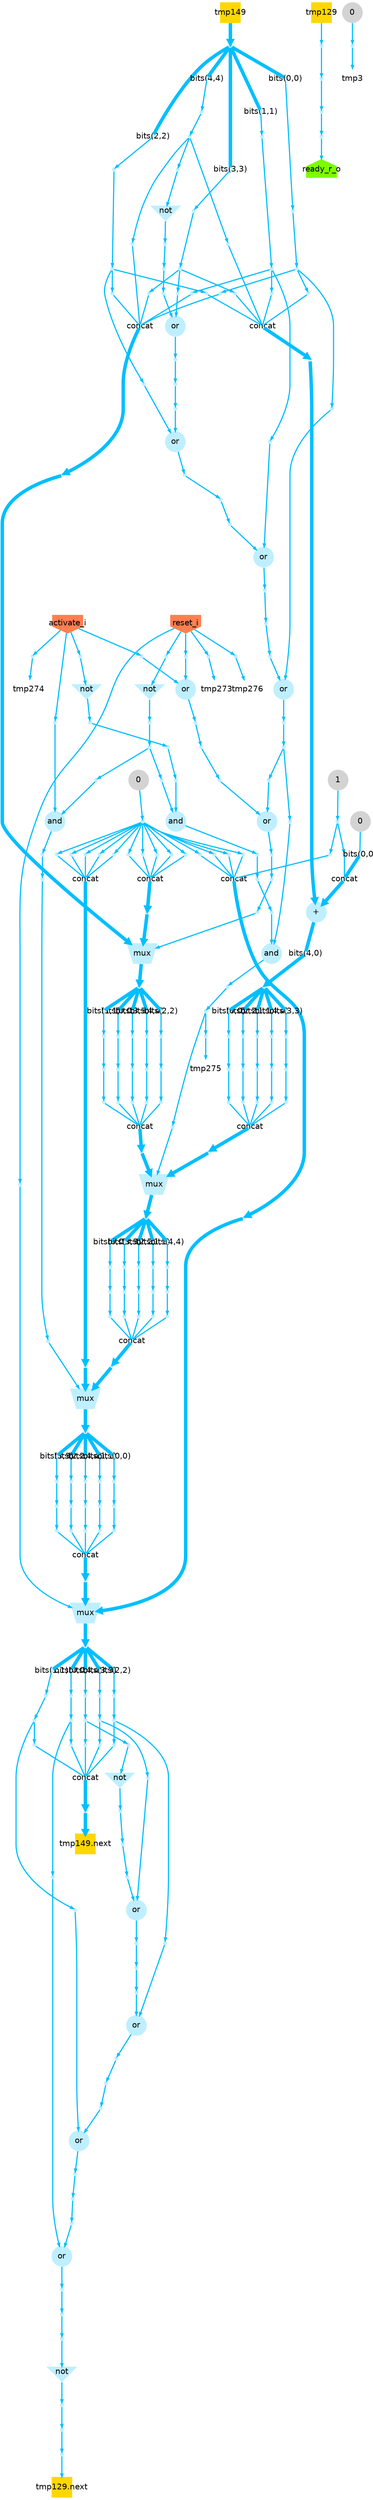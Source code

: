               digraph g {

              graph [splines="spline"];
              node [shape=circle, style=filled, fillcolor=lightblue1,
                    fontcolor=black, fontname=helvetica, penwidth=0,
                    fixedsize=true];
              edge [labelfloat=false, penwidth=2, color=deepskyblue, arrowsize=.5];
                  n0 [label="mux", shape=invtrapezium];
    n1 [label="", height=.1, width=.1];
    n2 [label="", height=.1, width=.1];
    n3 [label="", height=.1, width=.1];
    n4 [label="", height=.1, width=.1];
    n5 [label="", height=.1, width=.1];
    n6 [label="tmp129.next", shape=square, fillcolor=gold];
    n7 [label="", height=.1, width=.1];
    n8 [label="", height=.1, width=.1];
    n9 [label="", height=.1, width=.1];
    n10 [label="bits(2,2)", height=.1, width=.1];
    n11 [label="mux", shape=invtrapezium];
    n12 [label="", height=.1, width=.1];
    n13 [label="", height=.1, width=.1];
    n14 [label="", height=.1, width=.1];
    n15 [label="", height=.1, width=.1];
    n16 [label="or"];
    n17 [label="tmp149.next", shape=square, fillcolor=gold];
    n18 [label="bits(0,0)", height=.1, width=.1];
    n19 [label="", height=.1, width=.1];
    n20 [label="", height=.1, width=.1];
    n21 [label="", height=.1, width=.1];
    n22 [label="bits(1,1)", height=.1, width=.1];
    n23 [label="", height=.1, width=.1];
    n24 [label="", height=.1, width=.1];
    n25 [label="", height=.1, width=.1];
    n26 [label="", height=.1, width=.1];
    n27 [label="", height=.1, width=.1];
    n28 [label="", height=.1, width=.1];
    n29 [label="", height=.1, width=.1];
    n30 [label="", height=.1, width=.1];
    n31 [label="", height=.1, width=.1];
    n32 [label="", height=.1, width=.1];
    n33 [label="", height=.1, width=.1];
    n34 [label="", height=.1, width=.1];
    n35 [label="", height=.1, width=.1];
    n36 [label="", height=.1, width=.1];
    n37 [label="", height=.1, width=.1];
    n38 [label="", height=.1, width=.1];
    n39 [label="concat", height=.1, width=.1];
    n40 [label="bits(2,2)", height=.1, width=.1];
    n41 [label="bits(0,0)", height=.1, width=.1];
    n42 [label="", height=.1, width=.1];
    n43 [label="and"];
    n44 [label="", height=.1, width=.1];
    n45 [label="", height=.1, width=.1];
    n46 [label="concat", height=.1, width=.1];
    n47 [label="", height=.1, width=.1];
    n48 [label="", height=.1, width=.1];
    n49 [label="", height=.1, width=.1];
    n50 [label="bits(4,4)", height=.1, width=.1];
    n51 [label="", height=.1, width=.1];
    n52 [label="", height=.1, width=.1];
    n53 [label="", height=.1, width=.1];
    n54 [label="bits(2,2)", height=.1, width=.1];
    n55 [label="", height=.1, width=.1];
    n56 [label="", height=.1, width=.1];
    n57 [label="bits(2,2)", height=.1, width=.1];
    n58 [label="or"];
    n59 [label="", height=.1, width=.1];
    n60 [label="", height=.1, width=.1];
    n61 [label="bits(1,1)", height=.1, width=.1];
    n62 [label="", height=.1, width=.1];
    n63 [label="", height=.1, width=.1];
    n64 [label="", height=.1, width=.1];
    n65 [label="or"];
    n66 [label="", height=.1, width=.1];
    n67 [label="", height=.1, width=.1];
    n68 [label="", height=.1, width=.1];
    n69 [label="", height=.1, width=.1];
    n70 [label="bits(3,3)", height=.1, width=.1];
    n71 [label="", height=.1, width=.1];
    n72 [label="", height=.1, width=.1];
    n73 [label="", height=.1, width=.1];
    n74 [label="not", shape=invtriangle];
    n75 [label="", height=.1, width=.1];
    n76 [label="", height=.1, width=.1];
    n77 [label="", height=.1, width=.1];
    n78 [label="", height=.1, width=.1];
    n79 [label="", height=.1, width=.1];
    n80 [label="mux", shape=invtrapezium];
    n81 [label="", height=.1, width=.1];
    n82 [label="concat", height=.1, width=.1];
    n83 [label="", height=.1, width=.1];
    n84 [label="bits(4,0)", height=.1, width=.1];
    n85 [label="", height=.1, width=.1];
    n86 [label="concat", height=.1, width=.1];
    n87 [label="bits(4,4)", height=.1, width=.1];
    n88 [label="not", shape=invtriangle];
    n89 [label="", height=.1, width=.1];
    n90 [label="", height=.1, width=.1];
    n91 [label="", height=.1, width=.1];
    n92 [label="bits(1,1)", height=.1, width=.1];
    n93 [label="", height=.1, width=.1];
    n94 [label="bits(4,4)", height=.1, width=.1];
    n95 [label="", height=.1, width=.1];
    n96 [label="", height=.1, width=.1];
    n97 [label="", height=.1, width=.1];
    n98 [label="", height=.1, width=.1];
    n99 [label="", height=.1, width=.1];
    n100 [label="", height=.1, width=.1];
    n101 [label="", height=.1, width=.1];
    n102 [label="", height=.1, width=.1];
    n103 [label="", height=.1, width=.1];
    n104 [label="", height=.1, width=.1];
    n105 [label="", height=.1, width=.1];
    n106 [label="bits(1,1)", height=.1, width=.1];
    n107 [label="", height=.1, width=.1];
    n108 [label="", height=.1, width=.1];
    n109 [label="", height=.1, width=.1];
    n110 [label="", height=.1, width=.1];
    n111 [label="", height=.1, width=.1];
    n112 [label="", height=.1, width=.1];
    n113 [label="or"];
    n114 [label="", height=.1, width=.1];
    n115 [label="", height=.1, width=.1];
    n116 [label="", height=.1, width=.1];
    n117 [label="", height=.1, width=.1];
    n118 [label="", height=.1, width=.1];
    n119 [label="", height=.1, width=.1];
    n120 [label="", height=.1, width=.1];
    n121 [label="bits(2,2)", height=.1, width=.1];
    n122 [label="", height=.1, width=.1];
    n123 [label="", height=.1, width=.1];
    n124 [label="", height=.1, width=.1];
    n125 [label="", height=.1, width=.1];
    n126 [label="", height=.1, width=.1];
    n127 [label="", height=.1, width=.1];
    n128 [label="", height=.1, width=.1];
    n129 [label="", height=.1, width=.1];
    n130 [label="or"];
    n131 [label="", height=.1, width=.1];
    n132 [label="", height=.1, width=.1];
    n133 [label="", height=.1, width=.1];
    n134 [label="", height=.1, width=.1];
    n135 [label="concat", height=.1, width=.1];
    n136 [label="", height=.1, width=.1];
    n137 [label="bits(4,4)", height=.1, width=.1];
    n138 [label="bits(0,0)", height=.1, width=.1];
    n139 [label="", height=.1, width=.1];
    n140 [label="", height=.1, width=.1];
    n141 [label="", height=.1, width=.1];
    n142 [label="", height=.1, width=.1];
    n143 [label="", height=.1, width=.1];
    n144 [label="", height=.1, width=.1];
    n145 [label="", height=.1, width=.1];
    n146 [label="", height=.1, width=.1];
    n147 [label="", height=.1, width=.1];
    n148 [label="", height=.1, width=.1];
    n149 [label="", height=.1, width=.1];
    n150 [label="", height=.1, width=.1];
    n151 [label="", height=.1, width=.1];
    n152 [label="", height=.1, width=.1];
    n153 [label="", height=.1, width=.1];
    n154 [label="bits(3,3)", height=.1, width=.1];
    n155 [label="", height=.1, width=.1];
    n156 [label="", height=.1, width=.1];
    n157 [label="", height=.1, width=.1];
    n158 [label="", height=.1, width=.1];
    n159 [label="", height=.1, width=.1];
    n160 [label="", height=.1, width=.1];
    n161 [label="bits(0,0)", height=.1, width=.1];
    n162 [label="", height=.1, width=.1];
    n163 [label="concat", height=.1, width=.1];
    n164 [label="bits(4,4)", height=.1, width=.1];
    n165 [label="", height=.1, width=.1];
    n166 [label="bits(4,4)", height=.1, width=.1];
    n167 [label="", height=.1, width=.1];
    n168 [label="", height=.1, width=.1];
    n169 [label="bits(2,2)", height=.1, width=.1];
    n170 [label="", height=.1, width=.1];
    n171 [label="", height=.1, width=.1];
    n172 [label="", height=.1, width=.1];
    n173 [label="", height=.1, width=.1];
    n174 [label="or"];
    n175 [label="bits(0,0)", height=.1, width=.1];
    n176 [label="", height=.1, width=.1];
    n177 [label="", height=.1, width=.1];
    n178 [label="concat", height=.1, width=.1];
    n179 [label="", height=.1, width=.1];
    n180 [label="concat", height=.1, width=.1];
    n181 [label="", height=.1, width=.1];
    n182 [label="", height=.1, width=.1];
    n183 [label="", height=.1, width=.1];
    n184 [label="", height=.1, width=.1];
    n185 [label="", height=.1, width=.1];
    n186 [label="", height=.1, width=.1];
    n187 [label="bits(3,3)", height=.1, width=.1];
    n188 [label="", height=.1, width=.1];
    n189 [label="", height=.1, width=.1];
    n190 [label="mux", shape=invtrapezium];
    n191 [label="", height=.1, width=.1];
    n192 [label="", height=.1, width=.1];
    n193 [label="", height=.1, width=.1];
    n194 [label="", height=.1, width=.1];
    n195 [label="", height=.1, width=.1];
    n196 [label="", height=.1, width=.1];
    n197 [label="", height=.1, width=.1];
    n198 [label="", height=.1, width=.1];
    n199 [label="", height=.1, width=.1];
    n200 [label="", height=.1, width=.1];
    n201 [label="", height=.1, width=.1];
    n202 [label="", height=.1, width=.1];
    n203 [label="or"];
    n204 [label="", height=.1, width=.1];
    n205 [label="", height=.1, width=.1];
    n206 [label="", height=.1, width=.1];
    n207 [label="concat", height=.1, width=.1];
    n208 [label="", height=.1, width=.1];
    n209 [label="", height=.1, width=.1];
    n210 [label="not", shape=invtriangle];
    n211 [label="bits(0,0)", height=.1, width=.1];
    n212 [label="", height=.1, width=.1];
    n213 [label="or"];
    n214 [label="or"];
    n215 [label="", height=.1, width=.1];
    n216 [label="", height=.1, width=.1];
    n217 [label="", height=.1, width=.1];
    n218 [label="", height=.1, width=.1];
    n219 [label="", height=.1, width=.1];
    n220 [label="not", shape=invtriangle];
    n221 [label="bits(3,3)", height=.1, width=.1];
    n222 [label="", height=.1, width=.1];
    n223 [label="", height=.1, width=.1];
    n224 [label="", height=.1, width=.1];
    n225 [label="", height=.1, width=.1];
    n226 [label="not", shape=invtriangle];
    n227 [label="", height=.1, width=.1];
    n228 [label="", height=.1, width=.1];
    n229 [label="or"];
    n230 [label="", height=.1, width=.1];
    n231 [label="", height=.1, width=.1];
    n232 [label="", height=.1, width=.1];
    n233 [label="", height=.1, width=.1];
    n234 [label="", height=.1, width=.1];
    n235 [label="", height=.1, width=.1];
    n236 [label="", height=.1, width=.1];
    n237 [label="", height=.1, width=.1];
    n238 [label="bits(3,3)", height=.1, width=.1];
    n239 [label="", height=.1, width=.1];
    n240 [label="", height=.1, width=.1];
    n241 [label="", height=.1, width=.1];
    n242 [label="", height=.1, width=.1];
    n243 [label="", height=.1, width=.1];
    n244 [label="bits(1,1)", height=.1, width=.1];
    n245 [label="", height=.1, width=.1];
    n246 [label="", height=.1, width=.1];
    n247 [label="", height=.1, width=.1];
    n248 [label="and"];
    n249 [label="", height=.1, width=.1];
    n250 [label="", height=.1, width=.1];
    n251 [label="", height=.1, width=.1];
    n252 [label="", height=.1, width=.1];
    n253 [label="", height=.1, width=.1];
    n254 [label="", height=.1, width=.1];
    n255 [label="bits(0,0)", height=.1, width=.1];
    n256 [label="concat", height=.1, width=.1];
    n257 [label="", height=.1, width=.1];
    n258 [label="", height=.1, width=.1];
    n259 [label="", height=.1, width=.1];
    n260 [label="", height=.1, width=.1];
    n261 [label="", height=.1, width=.1];
    n262 [label="concat", height=.1, width=.1];
    n263 [label="", height=.1, width=.1];
    n264 [label="", height=.1, width=.1];
    n265 [label="", height=.1, width=.1];
    n266 [label="", height=.1, width=.1];
    n267 [label="and"];
    n268 [label="", height=.1, width=.1];
    n269 [label="+"];
    n270 [label="", height=.1, width=.1];
    n271 [label="", height=.1, width=.1];
    n272 [label="", height=.1, width=.1];
    n273 [label="", height=.1, width=.1];
    n274 [label="bits(3,3)", height=.1, width=.1];
    n275 [label="", height=.1, width=.1];
    n276 [label="", height=.1, width=.1];
    n277 [label="bits(1,1)", height=.1, width=.1];
    n278 [label="0", shape=circle, fillcolor=lightgrey];
    n279 [label="tmp274", shape=circle, fillcolor=none];
    n280 [label="activate_i", shape=invhouse, fillcolor=coral];
    n281 [label="tmp273", shape=circle, fillcolor=none];
    n282 [label="0", shape=circle, fillcolor=lightgrey];
    n283 [label="tmp275", shape=circle, fillcolor=none];
    n284 [label="ready_r_o", shape=house, fillcolor=lawngreen];
    n285 [label="tmp276", shape=circle, fillcolor=none];
    n286 [label="1", shape=circle, fillcolor=lightgrey];
    n287 [label="0", shape=circle, fillcolor=lightgrey];
    n288 [label="tmp3", shape=circle, fillcolor=none];
    n289 [label="reset_i", shape=invhouse, fillcolor=coral];
    n290 [label="tmp149", shape=square, fillcolor=gold];
    n291 [label="tmp129", shape=square, fillcolor=gold];
   n0 -> n79 [label="", penwidth="6", arrowhead="normal"];
   n1 -> n80 [label="", penwidth="6", arrowhead="normal"];
   n2 -> n47 [label="", penwidth="2", arrowhead="normal"];
   n3 -> n258 [label="", penwidth="2", arrowhead="normal"];
   n4 -> n52 [label="", penwidth="2", arrowhead="normal"];
   n5 -> n229 [label="", penwidth="2", arrowhead="normal"];
   n7 -> n231 [label="", penwidth="2", arrowhead="normal"];
   n8 -> n210 [label="", penwidth="2", arrowhead="normal"];
   n9 -> n13 [label="", penwidth="2", arrowhead="normal"];
   n10 -> n2 [label="", penwidth="2", arrowhead="normal"];
   n11 -> n197 [label="", penwidth="6", arrowhead="normal"];
   n12 -> n229 [label="", penwidth="2", arrowhead="normal"];
   n13 -> n146 [label="", penwidth="2", arrowhead="normal"];
   n14 -> n118 [label="", penwidth="2", arrowhead="normal"];
   n15 -> n65 [label="", penwidth="2", arrowhead="normal"];
   n16 -> n4 [label="", penwidth="2", arrowhead="normal"];
   n18 -> n251 [label="", penwidth="2", arrowhead="normal"];
   n19 -> n162 [label="", penwidth="2", arrowhead="normal"];
   n20 -> n39 [label="", penwidth="2", arrowhead="none"];
   n21 -> n145 [label="", penwidth="2", arrowhead="normal"];
   n22 -> n37 [label="", penwidth="2", arrowhead="normal"];
   n23 -> n39 [label="", penwidth="2", arrowhead="none"];
   n24 -> n182 [label="", penwidth="2", arrowhead="normal"];
   n25 -> n88 [label="", penwidth="2", arrowhead="normal"];
   n26 -> n267 [label="", penwidth="2", arrowhead="normal"];
   n27 -> n102 [label="", penwidth="2", arrowhead="normal"];
   n28 -> n163 [label="", penwidth="2", arrowhead="none"];
   n29 -> n213 [label="", penwidth="2", arrowhead="normal"];
   n30 -> n250 [label="", penwidth="2", arrowhead="normal"];
   n31 -> n249 [label="", penwidth="2", arrowhead="normal"];
   n32 -> n268 [label="", penwidth="2", arrowhead="normal"];
   n33 -> n32 [label="", penwidth="2", arrowhead="normal"];
   n34 -> n43 [label="", penwidth="2", arrowhead="normal"];
   n35 -> n60 [label="", penwidth="2", arrowhead="normal"];
   n36 -> n178 [label="", penwidth="2", arrowhead="none"];
   n37 -> n263 [label="", penwidth="2", arrowhead="normal"];
   n38 -> n86 [label="", penwidth="2", arrowhead="none"];
   n39 -> n198 [label="", penwidth="6", arrowhead="normal"];
   n40 -> n105 [label="", penwidth="2", arrowhead="normal"];
   n41 -> n31 [label="", penwidth="2", arrowhead="normal"];
   n42 -> n180 [label="", penwidth="2", arrowhead="none"];
   n43 -> n204 [label="", penwidth="2", arrowhead="normal"];
   n44 -> n117 [label="", penwidth="2", arrowhead="normal"];
   n45 -> n64 [label="", penwidth="2", arrowhead="normal"];
   n45 -> n189 [label="", penwidth="2", arrowhead="normal"];
   n45 -> n196 [label="", penwidth="2", arrowhead="normal"];
   n46 -> n269 [label="", penwidth="6", arrowhead="normal"];
   n47 -> n109 [label="", penwidth="2", arrowhead="normal"];
   n48 -> n262 [label="", penwidth="2", arrowhead="none"];
   n49 -> n216 [label="", penwidth="2", arrowhead="normal"];
   n50 -> n224 [label="", penwidth="2", arrowhead="normal"];
   n51 -> n16 [label="", penwidth="2", arrowhead="normal"];
   n52 -> n72 [label="", penwidth="2", arrowhead="normal"];
   n52 -> n151 [label="", penwidth="2", arrowhead="normal"];
   n53 -> n82 [label="", penwidth="2", arrowhead="none"];
   n54 -> n33 [label="", penwidth="2", arrowhead="normal"];
   n55 -> n86 [label="", penwidth="2", arrowhead="none"];
   n56 -> n203 [label="", penwidth="2", arrowhead="normal"];
   n57 -> n272 [label="", penwidth="2", arrowhead="normal"];
   n58 -> n66 [label="", penwidth="2", arrowhead="normal"];
   n59 -> n56 [label="", penwidth="2", arrowhead="normal"];
   n60 -> n15 [label="", penwidth="2", arrowhead="normal"];
   n61 -> n252 [label="", penwidth="2", arrowhead="normal"];
   n62 -> n122 [label="", penwidth="2", arrowhead="normal"];
   n62 -> n131 [label="", penwidth="2", arrowhead="normal"];
   n62 -> n199 [label="", penwidth="2", arrowhead="normal"];
   n63 -> n135 [label="", penwidth="2", arrowhead="none"];
   n64 -> n58 [label="", penwidth="2", arrowhead="normal"];
   n65 -> n110 [label="", penwidth="2", arrowhead="normal"];
   n66 -> n185 [label="", penwidth="2", arrowhead="normal"];
   n67 -> n113 [label="", penwidth="2", arrowhead="normal"];
   n68 -> n115 [label="", penwidth="2", arrowhead="normal"];
   n69 -> n25 [label="", penwidth="2", arrowhead="normal"];
   n69 -> n186 [label="", penwidth="2", arrowhead="normal"];
   n69 -> n192 [label="", penwidth="2", arrowhead="normal"];
   n70 -> n9 [label="", penwidth="2", arrowhead="normal"];
   n71 -> n82 [label="", penwidth="2", arrowhead="none"];
   n72 -> n248 [label="", penwidth="2", arrowhead="normal"];
   n73 -> n256 [label="", penwidth="2", arrowhead="none"];
   n74 -> n133 [label="", penwidth="2", arrowhead="normal"];
   n75 -> n22 [label="", penwidth="6", arrowhead="none"];
   n75 -> n57 [label="", penwidth="6", arrowhead="none"];
   n75 -> n87 [label="", penwidth="6", arrowhead="none"];
   n75 -> n154 [label="", penwidth="6", arrowhead="none"];
   n75 -> n175 [label="", penwidth="6", arrowhead="none"];
   n76 -> n29 [label="", penwidth="2", arrowhead="normal"];
   n76 -> n260 [label="", penwidth="2", arrowhead="normal"];
   n77 -> n82 [label="", penwidth="2", arrowhead="none"];
   n78 -> n259 [label="", penwidth="2", arrowhead="normal"];
   n79 -> n18 [label="", penwidth="6", arrowhead="none"];
   n79 -> n70 [label="", penwidth="6", arrowhead="none"];
   n79 -> n166 [label="", penwidth="6", arrowhead="none"];
   n79 -> n169 [label="", penwidth="6", arrowhead="none"];
   n79 -> n277 [label="", penwidth="6", arrowhead="none"];
   n80 -> n212 [label="", penwidth="6", arrowhead="normal"];
   n81 -> n16 [label="", penwidth="2", arrowhead="normal"];
   n82 -> n152 [label="", penwidth="6", arrowhead="normal"];
   n83 -> n207 [label="", penwidth="2", arrowhead="none"];
   n84 -> n201 [label="", penwidth="6", arrowhead="normal"];
   n85 -> n269 [label="", penwidth="6", arrowhead="normal"];
   n86 -> n247 [label="", penwidth="6", arrowhead="normal"];
   n87 -> n95 [label="", penwidth="2", arrowhead="normal"];
   n88 -> n114 [label="", penwidth="2", arrowhead="normal"];
   n89 -> n129 [label="", penwidth="2", arrowhead="normal"];
   n90 -> n142 [label="", penwidth="2", arrowhead="normal"];
   n91 -> n230 [label="", penwidth="2", arrowhead="normal"];
   n92 -> n159 [label="", penwidth="2", arrowhead="normal"];
   n93 -> n39 [label="", penwidth="2", arrowhead="none"];
   n94 -> n239 [label="", penwidth="2", arrowhead="normal"];
   n95 -> n69 [label="", penwidth="2", arrowhead="normal"];
   n96 -> n20 [label="", penwidth="2", arrowhead="normal"];
   n96 -> n23 [label="", penwidth="2", arrowhead="normal"];
   n96 -> n71 [label="", penwidth="2", arrowhead="normal"];
   n96 -> n73 [label="", penwidth="2", arrowhead="normal"];
   n96 -> n77 [label="", penwidth="2", arrowhead="normal"];
   n96 -> n93 [label="", penwidth="2", arrowhead="normal"];
   n96 -> n140 [label="", penwidth="2", arrowhead="normal"];
   n96 -> n143 [label="", penwidth="2", arrowhead="normal"];
   n96 -> n171 [label="", penwidth="2", arrowhead="normal"];
   n96 -> n202 [label="", penwidth="2", arrowhead="normal"];
   n96 -> n208 [label="", penwidth="2", arrowhead="normal"];
   n96 -> n233 [label="", penwidth="2", arrowhead="normal"];
   n96 -> n266 [label="", penwidth="2", arrowhead="normal"];
   n96 -> n275 [label="", penwidth="2", arrowhead="normal"];
   n97 -> n0 [label="", penwidth="6", arrowhead="normal"];
   n98 -> n65 [label="", penwidth="2", arrowhead="normal"];
   n99 -> n111 [label="", penwidth="2", arrowhead="normal"];
   n100 -> n273 [label="", penwidth="2", arrowhead="normal"];
   n101 -> n167 [label="", penwidth="2", arrowhead="normal"];
   n102 -> n12 [label="", penwidth="2", arrowhead="normal"];
   n103 -> n30 [label="", penwidth="2", arrowhead="normal"];
   n104 -> n132 [label="", penwidth="2", arrowhead="normal"];
   n104 -> n245 [label="", penwidth="2", arrowhead="normal"];
   n105 -> n227 [label="", penwidth="2", arrowhead="normal"];
   n106 -> n99 [label="", penwidth="2", arrowhead="normal"];
   n107 -> n48 [label="", penwidth="2", arrowhead="normal"];
   n108 -> n267 [label="", penwidth="2", arrowhead="normal"];
   n109 -> n262 [label="", penwidth="2", arrowhead="none"];
   n110 -> n155 [label="", penwidth="2", arrowhead="normal"];
   n111 -> n83 [label="", penwidth="2", arrowhead="normal"];
   n112 -> n262 [label="", penwidth="2", arrowhead="none"];
   n113 -> n241 [label="", penwidth="2", arrowhead="normal"];
   n114 -> n91 [label="", penwidth="2", arrowhead="normal"];
   n115 -> n144 [label="", penwidth="2", arrowhead="normal"];
   n116 -> n176 [label="", penwidth="2", arrowhead="normal"];
   n117 -> n55 [label="", penwidth="2", arrowhead="normal"];
   n118 -> n248 [label="", penwidth="2", arrowhead="normal"];
   n119 -> n220 [label="", penwidth="2", arrowhead="normal"];
   n120 -> n0 [label="", penwidth="6", arrowhead="normal"];
   n121 -> n24 [label="", penwidth="2", arrowhead="normal"];
   n122 -> n163 [label="", penwidth="2", arrowhead="none"];
   n123 -> n283 [label="", penwidth="2", arrowhead="normal"];
   n124 -> n206 [label="", penwidth="2", arrowhead="normal"];
   n125 -> n76 [label="", penwidth="2", arrowhead="normal"];
   n126 -> n284 [label="", penwidth="2", arrowhead="normal"];
   n127 -> n80 [label="", penwidth="2", arrowhead="normal"];
   n128 -> n130 [label="", penwidth="2", arrowhead="normal"];
   n129 -> n262 [label="", penwidth="2", arrowhead="none"];
   n130 -> n78 [label="", penwidth="2", arrowhead="normal"];
   n131 -> n214 [label="", penwidth="2", arrowhead="normal"];
   n132 -> n135 [label="", penwidth="2", arrowhead="none"];
   n133 -> n124 [label="", penwidth="2", arrowhead="normal"];
   n134 -> n26 [label="", penwidth="2", arrowhead="normal"];
   n134 -> n34 [label="", penwidth="2", arrowhead="normal"];
   n135 -> n173 [label="", penwidth="6", arrowhead="normal"];
   n136 -> n53 [label="", penwidth="2", arrowhead="normal"];
   n136 -> n217 [label="", penwidth="2", arrowhead="normal"];
   n137 -> n246 [label="", penwidth="2", arrowhead="normal"];
   n138 -> n46 [label="", penwidth="6", arrowhead="none"];
   n139 -> n226 [label="", penwidth="2", arrowhead="normal"];
   n140 -> n256 [label="", penwidth="2", arrowhead="none"];
   n141 -> n207 [label="", penwidth="2", arrowhead="none"];
   n142 -> n190 [label="", penwidth="2", arrowhead="normal"];
   n143 -> n82 [label="", penwidth="2", arrowhead="none"];
   n144 -> n0 [label="", penwidth="2", arrowhead="normal"];
   n145 -> n209 [label="", penwidth="2", arrowhead="normal"];
   n146 -> n86 [label="", penwidth="2", arrowhead="none"];
   n147 -> n134 [label="", penwidth="2", arrowhead="normal"];
   n148 -> n74 [label="", penwidth="2", arrowhead="normal"];
   n149 -> n183 [label="", penwidth="2", arrowhead="normal"];
   n150 -> n135 [label="", penwidth="2", arrowhead="none"];
   n151 -> n203 [label="", penwidth="2", arrowhead="normal"];
   n152 -> n11 [label="", penwidth="6", arrowhead="normal"];
   n153 -> n108 [label="", penwidth="2", arrowhead="normal"];
   n154 -> n191 [label="", penwidth="2", arrowhead="normal"];
   n155 -> n51 [label="", penwidth="2", arrowhead="normal"];
   n156 -> n285 [label="", penwidth="2", arrowhead="normal"];
   n157 -> n213 [label="", penwidth="2", arrowhead="normal"];
   n158 -> n89 [label="", penwidth="2", arrowhead="normal"];
   n159 -> n168 [label="", penwidth="2", arrowhead="normal"];
   n160 -> n38 [label="", penwidth="2", arrowhead="normal"];
   n161 -> n193 [label="", penwidth="2", arrowhead="normal"];
   n162 -> n207 [label="", penwidth="2", arrowhead="none"];
   n163 -> n97 [label="", penwidth="6", arrowhead="normal"];
   n164 -> n235 [label="", penwidth="2", arrowhead="normal"];
   n165 -> n116 [label="", penwidth="2", arrowhead="normal"];
   n166 -> n170 [label="", penwidth="2", arrowhead="normal"];
   n167 -> n6 [label="", penwidth="2", arrowhead="normal"];
   n168 -> n42 [label="", penwidth="2", arrowhead="normal"];
   n169 -> n44 [label="", penwidth="2", arrowhead="normal"];
   n170 -> n49 [label="", penwidth="2", arrowhead="normal"];
   n171 -> n39 [label="", penwidth="2", arrowhead="none"];
   n172 -> n40 [label="", penwidth="6", arrowhead="none"];
   n172 -> n50 [label="", penwidth="6", arrowhead="none"];
   n172 -> n92 [label="", penwidth="6", arrowhead="none"];
   n172 -> n161 [label="", penwidth="6", arrowhead="none"];
   n172 -> n221 [label="", penwidth="6", arrowhead="none"];
   n173 -> n17 [label="", penwidth="6", arrowhead="normal"];
   n174 -> n195 [label="", penwidth="2", arrowhead="normal"];
   n175 -> n149 [label="", penwidth="2", arrowhead="normal"];
   n176 -> n207 [label="", penwidth="2", arrowhead="none"];
   n177 -> n148 [label="", penwidth="2", arrowhead="normal"];
   n177 -> n150 [label="", penwidth="2", arrowhead="normal"];
   n178 -> n85 [label="", penwidth="6", arrowhead="normal"];
   n179 -> n163 [label="", penwidth="2", arrowhead="none"];
   n180 -> n254 [label="", penwidth="6", arrowhead="normal"];
   n181 -> n180 [label="", penwidth="2", arrowhead="none"];
   n182 -> n128 [label="", penwidth="2", arrowhead="normal"];
   n182 -> n200 [label="", penwidth="2", arrowhead="normal"];
   n183 -> n81 [label="", penwidth="2", arrowhead="normal"];
   n183 -> n179 [label="", penwidth="2", arrowhead="normal"];
   n183 -> n261 [label="", penwidth="2", arrowhead="normal"];
   n184 -> n276 [label="", penwidth="2", arrowhead="normal"];
   n185 -> n225 [label="", penwidth="2", arrowhead="normal"];
   n186 -> n163 [label="", penwidth="2", arrowhead="none"];
   n187 -> n240 [label="", penwidth="2", arrowhead="normal"];
   n188 -> n8 [label="", penwidth="2", arrowhead="normal"];
   n189 -> n163 [label="", penwidth="2", arrowhead="none"];
   n190 -> n172 [label="", penwidth="6", arrowhead="normal"];
   n191 -> n45 [label="", penwidth="2", arrowhead="normal"];
   n192 -> n178 [label="", penwidth="2", arrowhead="none"];
   n193 -> n7 [label="", penwidth="2", arrowhead="normal"];
   n194 -> n43 [label="", penwidth="2", arrowhead="normal"];
   n195 -> n270 [label="", penwidth="2", arrowhead="normal"];
   n196 -> n178 [label="", penwidth="2", arrowhead="none"];
   n197 -> n41 [label="", penwidth="6", arrowhead="none"];
   n197 -> n94 [label="", penwidth="6", arrowhead="none"];
   n197 -> n121 [label="", penwidth="6", arrowhead="none"];
   n197 -> n238 [label="", penwidth="6", arrowhead="none"];
   n197 -> n244 [label="", penwidth="6", arrowhead="none"];
   n198 -> n190 [label="", penwidth="6", arrowhead="normal"];
   n199 -> n178 [label="", penwidth="2", arrowhead="none"];
   n200 -> n135 [label="", penwidth="2", arrowhead="none"];
   n201 -> n54 [label="", penwidth="6", arrowhead="none"];
   n201 -> n106 [label="", penwidth="6", arrowhead="none"];
   n201 -> n137 [label="", penwidth="6", arrowhead="none"];
   n201 -> n187 [label="", penwidth="6", arrowhead="none"];
   n201 -> n255 [label="", penwidth="6", arrowhead="none"];
   n202 -> n256 [label="", penwidth="2", arrowhead="none"];
   n203 -> n68 [label="", penwidth="2", arrowhead="normal"];
   n204 -> n90 [label="", penwidth="2", arrowhead="normal"];
   n205 -> n288 [label="", penwidth="2", arrowhead="normal"];
   n206 -> n174 [label="", penwidth="2", arrowhead="normal"];
   n207 -> n1 [label="", penwidth="6", arrowhead="normal"];
   n208 -> n82 [label="", penwidth="2", arrowhead="none"];
   n209 -> n126 [label="", penwidth="2", arrowhead="normal"];
   n210 -> n223 [label="", penwidth="2", arrowhead="normal"];
   n211 -> n158 [label="", penwidth="2", arrowhead="normal"];
   n212 -> n10 [label="", penwidth="6", arrowhead="none"];
   n212 -> n61 [label="", penwidth="6", arrowhead="none"];
   n212 -> n164 [label="", penwidth="6", arrowhead="none"];
   n212 -> n211 [label="", penwidth="6", arrowhead="none"];
   n212 -> n274 [label="", penwidth="6", arrowhead="none"];
   n213 -> n27 [label="", penwidth="2", arrowhead="normal"];
   n214 -> n35 [label="", penwidth="2", arrowhead="normal"];
   n215 -> n160 [label="", penwidth="2", arrowhead="normal"];
   n216 -> n86 [label="", penwidth="2", arrowhead="none"];
   n217 -> n46 [label="", penwidth="2", arrowhead="none"];
   n218 -> n11 [label="", penwidth="2", arrowhead="normal"];
   n219 -> n281 [label="", penwidth="2", arrowhead="normal"];
   n220 -> n147 [label="", penwidth="2", arrowhead="normal"];
   n221 -> n242 [label="", penwidth="2", arrowhead="normal"];
   n222 -> n14 [label="", penwidth="2", arrowhead="normal"];
   n223 -> n101 [label="", penwidth="2", arrowhead="normal"];
   n224 -> n100 [label="", penwidth="2", arrowhead="normal"];
   n225 -> n214 [label="", penwidth="2", arrowhead="normal"];
   n226 -> n234 [label="", penwidth="2", arrowhead="normal"];
   n227 -> n181 [label="", penwidth="2", arrowhead="normal"];
   n228 -> n279 [label="", penwidth="2", arrowhead="normal"];
   n229 -> n232 [label="", penwidth="2", arrowhead="normal"];
   n230 -> n58 [label="", penwidth="2", arrowhead="normal"];
   n231 -> n180 [label="", penwidth="2", arrowhead="none"];
   n232 -> n188 [label="", penwidth="2", arrowhead="normal"];
   n233 -> n39 [label="", penwidth="2", arrowhead="none"];
   n234 -> n153 [label="", penwidth="2", arrowhead="normal"];
   n235 -> n107 [label="", penwidth="2", arrowhead="normal"];
   n236 -> n190 [label="", penwidth="6", arrowhead="normal"];
   n237 -> n141 [label="", penwidth="2", arrowhead="normal"];
   n238 -> n257 [label="", penwidth="2", arrowhead="normal"];
   n239 -> n177 [label="", penwidth="2", arrowhead="normal"];
   n240 -> n237 [label="", penwidth="2", arrowhead="normal"];
   n241 -> n59 [label="", penwidth="2", arrowhead="normal"];
   n242 -> n3 [label="", penwidth="2", arrowhead="normal"];
   n243 -> n123 [label="", penwidth="2", arrowhead="normal"];
   n243 -> n127 [label="", penwidth="2", arrowhead="normal"];
   n244 -> n125 [label="", penwidth="2", arrowhead="normal"];
   n245 -> n174 [label="", penwidth="2", arrowhead="normal"];
   n246 -> n19 [label="", penwidth="2", arrowhead="normal"];
   n247 -> n80 [label="", penwidth="6", arrowhead="normal"];
   n248 -> n271 [label="", penwidth="2", arrowhead="normal"];
   n249 -> n5 [label="", penwidth="2", arrowhead="normal"];
   n249 -> n63 [label="", penwidth="2", arrowhead="normal"];
   n250 -> n262 [label="", penwidth="2", arrowhead="none"];
   n251 -> n184 [label="", penwidth="2", arrowhead="normal"];
   n252 -> n253 [label="", penwidth="2", arrowhead="normal"];
   n253 -> n112 [label="", penwidth="2", arrowhead="normal"];
   n254 -> n11 [label="", penwidth="6", arrowhead="normal"];
   n255 -> n165 [label="", penwidth="2", arrowhead="normal"];
   n256 -> n120 [label="", penwidth="6", arrowhead="normal"];
   n257 -> n104 [label="", penwidth="2", arrowhead="normal"];
   n258 -> n180 [label="", penwidth="2", arrowhead="none"];
   n259 -> n157 [label="", penwidth="2", arrowhead="normal"];
   n260 -> n135 [label="", penwidth="2", arrowhead="none"];
   n261 -> n178 [label="", penwidth="2", arrowhead="none"];
   n262 -> n236 [label="", penwidth="6", arrowhead="normal"];
   n263 -> n28 [label="", penwidth="2", arrowhead="normal"];
   n263 -> n36 [label="", penwidth="2", arrowhead="normal"];
   n263 -> n98 [label="", penwidth="2", arrowhead="normal"];
   n264 -> n130 [label="", penwidth="2", arrowhead="normal"];
   n265 -> n113 [label="", penwidth="2", arrowhead="normal"];
   n266 -> n256 [label="", penwidth="2", arrowhead="none"];
   n267 -> n222 [label="", penwidth="2", arrowhead="normal"];
   n268 -> n207 [label="", penwidth="2", arrowhead="none"];
   n269 -> n84 [label="", penwidth="6", arrowhead="none"];
   n270 -> n264 [label="", penwidth="2", arrowhead="normal"];
   n271 -> n243 [label="", penwidth="2", arrowhead="normal"];
   n272 -> n62 [label="", penwidth="2", arrowhead="normal"];
   n273 -> n180 [label="", penwidth="2", arrowhead="none"];
   n274 -> n103 [label="", penwidth="2", arrowhead="normal"];
   n275 -> n256 [label="", penwidth="2", arrowhead="none"];
   n276 -> n86 [label="", penwidth="2", arrowhead="none"];
   n277 -> n215 [label="", penwidth="2", arrowhead="normal"];
   n278 -> n205 [label="", penwidth="2", arrowhead="normal"];
   n280 -> n67 [label="", penwidth="2", arrowhead="normal"];
   n280 -> n139 [label="", penwidth="2", arrowhead="normal"];
   n280 -> n194 [label="", penwidth="2", arrowhead="normal"];
   n280 -> n228 [label="", penwidth="2", arrowhead="normal"];
   n282 -> n138 [label="", penwidth="2", arrowhead="none"];
   n286 -> n136 [label="", penwidth="2", arrowhead="normal"];
   n287 -> n96 [label="", penwidth="2", arrowhead="normal"];
   n289 -> n119 [label="", penwidth="2", arrowhead="normal"];
   n289 -> n156 [label="", penwidth="2", arrowhead="normal"];
   n289 -> n218 [label="", penwidth="2", arrowhead="normal"];
   n289 -> n219 [label="", penwidth="2", arrowhead="normal"];
   n289 -> n265 [label="", penwidth="2", arrowhead="normal"];
   n290 -> n75 [label="", penwidth="6", arrowhead="normal"];
   n291 -> n21 [label="", penwidth="2", arrowhead="normal"];
}

